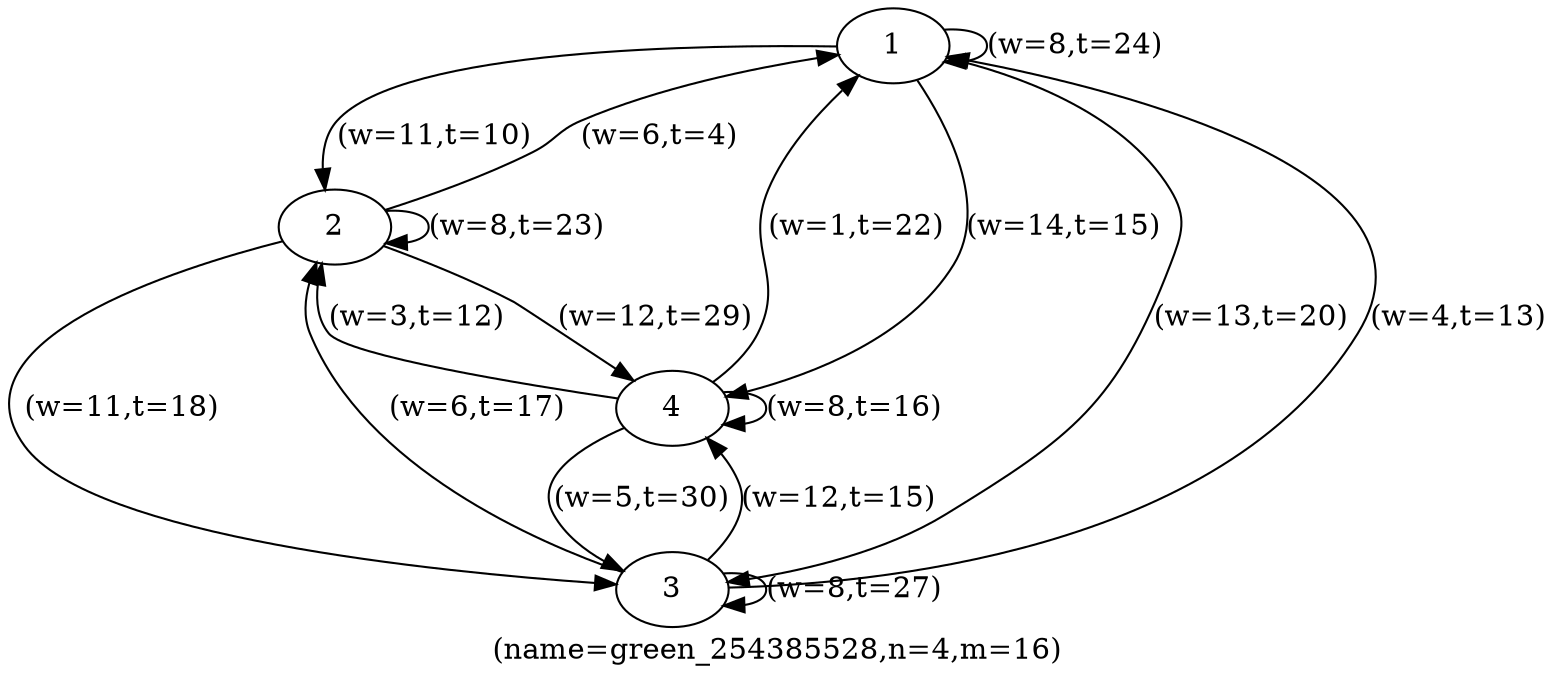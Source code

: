 digraph green_254385528 {
label="(name=green_254385528,n=4,m=16)";
	1 -> 1 [label="(w=8,t=24)"];
	1 -> 2 [label="(w=11,t=10)"];
	1 -> 3 [label="(w=13,t=20)"];
	1 -> 4 [label="(w=14,t=15)"];
	2 -> 1 [label="(w=6,t=4)"];
	2 -> 2 [label="(w=8,t=23)"];
	2 -> 3 [label="(w=11,t=18)"];
	2 -> 4 [label="(w=12,t=29)"];
	3 -> 1 [label="(w=4,t=13)"];
	3 -> 2 [label="(w=6,t=17)"];
	3 -> 3 [label="(w=8,t=27)"];
	3 -> 4 [label="(w=12,t=15)"];
	4 -> 1 [label="(w=1,t=22)"];
	4 -> 2 [label="(w=3,t=12)"];
	4 -> 3 [label="(w=5,t=30)"];
	4 -> 4 [label="(w=8,t=16)"];
4 [label="4"];
1 [label="1"];
3 [label="3"];
2 [label="2"];
}
